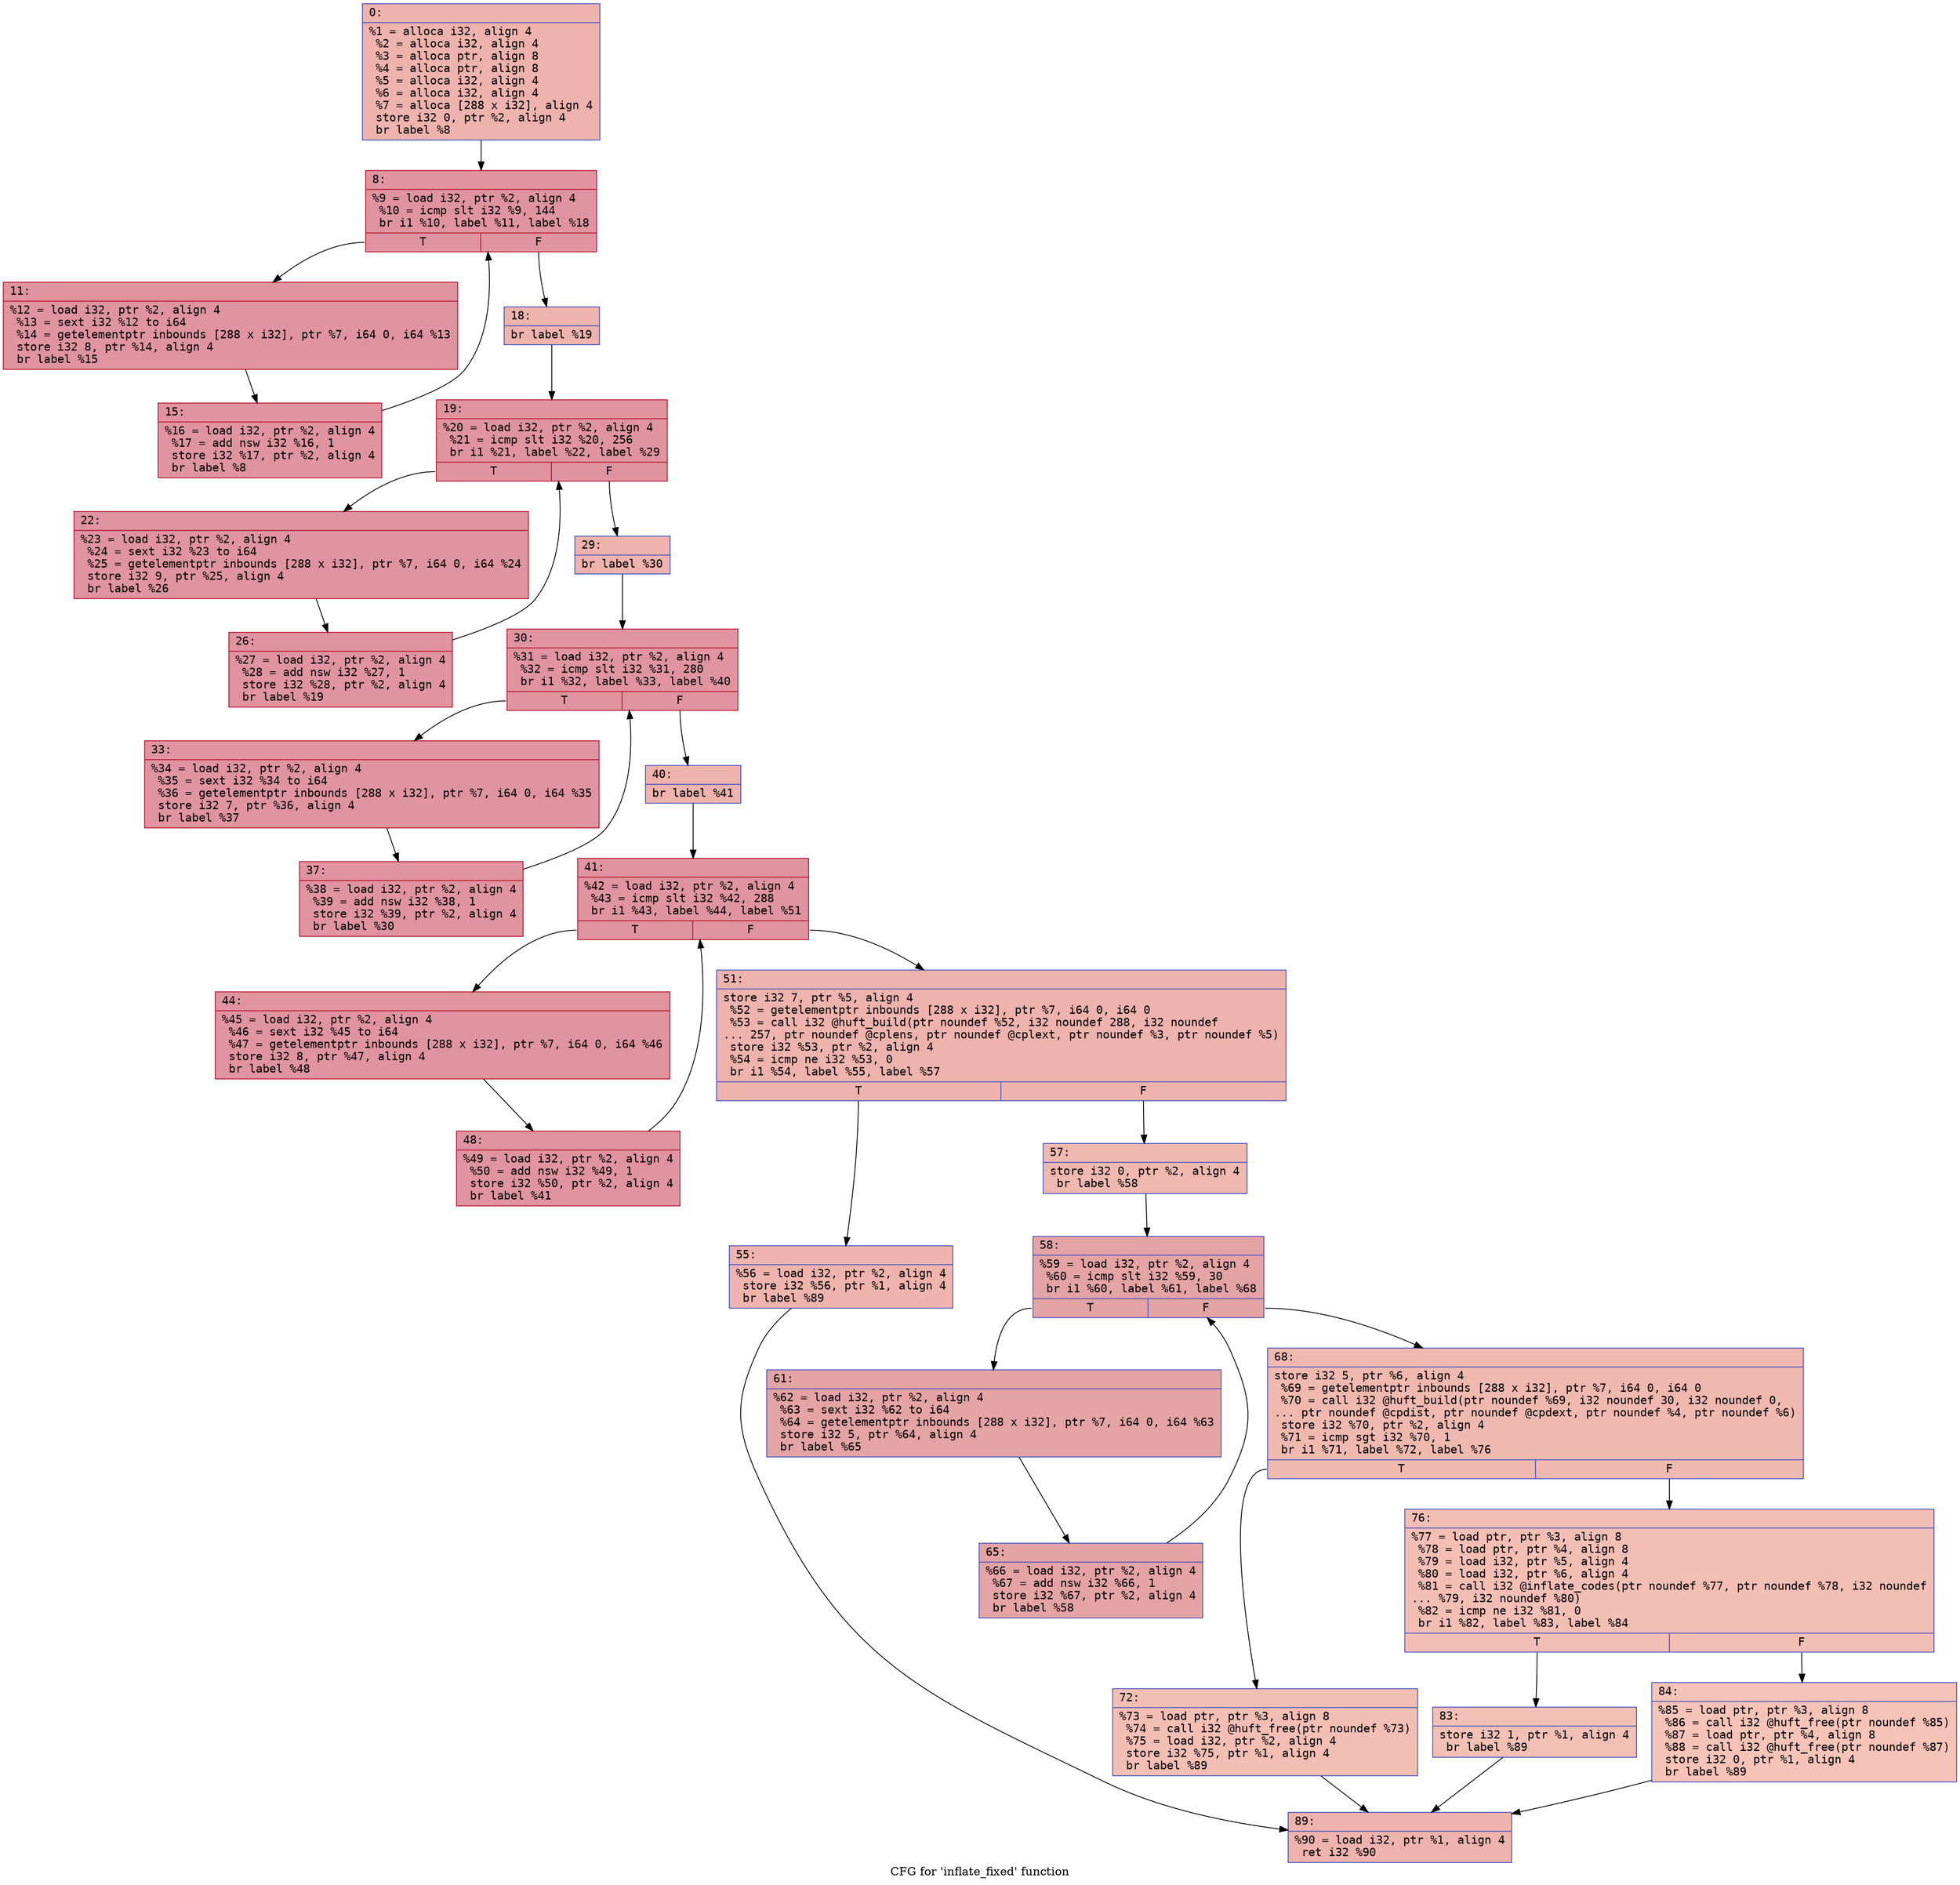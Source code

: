 digraph "CFG for 'inflate_fixed' function" {
	label="CFG for 'inflate_fixed' function";

	Node0x6000031da2b0 [shape=record,color="#3d50c3ff", style=filled, fillcolor="#d6524470" fontname="Courier",label="{0:\l|  %1 = alloca i32, align 4\l  %2 = alloca i32, align 4\l  %3 = alloca ptr, align 8\l  %4 = alloca ptr, align 8\l  %5 = alloca i32, align 4\l  %6 = alloca i32, align 4\l  %7 = alloca [288 x i32], align 4\l  store i32 0, ptr %2, align 4\l  br label %8\l}"];
	Node0x6000031da2b0 -> Node0x6000031da300[tooltip="0 -> 8\nProbability 100.00%" ];
	Node0x6000031da300 [shape=record,color="#b70d28ff", style=filled, fillcolor="#b70d2870" fontname="Courier",label="{8:\l|  %9 = load i32, ptr %2, align 4\l  %10 = icmp slt i32 %9, 144\l  br i1 %10, label %11, label %18\l|{<s0>T|<s1>F}}"];
	Node0x6000031da300:s0 -> Node0x6000031da350[tooltip="8 -> 11\nProbability 96.88%" ];
	Node0x6000031da300:s1 -> Node0x6000031da3f0[tooltip="8 -> 18\nProbability 3.12%" ];
	Node0x6000031da350 [shape=record,color="#b70d28ff", style=filled, fillcolor="#b70d2870" fontname="Courier",label="{11:\l|  %12 = load i32, ptr %2, align 4\l  %13 = sext i32 %12 to i64\l  %14 = getelementptr inbounds [288 x i32], ptr %7, i64 0, i64 %13\l  store i32 8, ptr %14, align 4\l  br label %15\l}"];
	Node0x6000031da350 -> Node0x6000031da3a0[tooltip="11 -> 15\nProbability 100.00%" ];
	Node0x6000031da3a0 [shape=record,color="#b70d28ff", style=filled, fillcolor="#b70d2870" fontname="Courier",label="{15:\l|  %16 = load i32, ptr %2, align 4\l  %17 = add nsw i32 %16, 1\l  store i32 %17, ptr %2, align 4\l  br label %8\l}"];
	Node0x6000031da3a0 -> Node0x6000031da300[tooltip="15 -> 8\nProbability 100.00%" ];
	Node0x6000031da3f0 [shape=record,color="#3d50c3ff", style=filled, fillcolor="#d6524470" fontname="Courier",label="{18:\l|  br label %19\l}"];
	Node0x6000031da3f0 -> Node0x6000031da440[tooltip="18 -> 19\nProbability 100.00%" ];
	Node0x6000031da440 [shape=record,color="#b70d28ff", style=filled, fillcolor="#b70d2870" fontname="Courier",label="{19:\l|  %20 = load i32, ptr %2, align 4\l  %21 = icmp slt i32 %20, 256\l  br i1 %21, label %22, label %29\l|{<s0>T|<s1>F}}"];
	Node0x6000031da440:s0 -> Node0x6000031da490[tooltip="19 -> 22\nProbability 96.88%" ];
	Node0x6000031da440:s1 -> Node0x6000031da530[tooltip="19 -> 29\nProbability 3.12%" ];
	Node0x6000031da490 [shape=record,color="#b70d28ff", style=filled, fillcolor="#b70d2870" fontname="Courier",label="{22:\l|  %23 = load i32, ptr %2, align 4\l  %24 = sext i32 %23 to i64\l  %25 = getelementptr inbounds [288 x i32], ptr %7, i64 0, i64 %24\l  store i32 9, ptr %25, align 4\l  br label %26\l}"];
	Node0x6000031da490 -> Node0x6000031da4e0[tooltip="22 -> 26\nProbability 100.00%" ];
	Node0x6000031da4e0 [shape=record,color="#b70d28ff", style=filled, fillcolor="#b70d2870" fontname="Courier",label="{26:\l|  %27 = load i32, ptr %2, align 4\l  %28 = add nsw i32 %27, 1\l  store i32 %28, ptr %2, align 4\l  br label %19\l}"];
	Node0x6000031da4e0 -> Node0x6000031da440[tooltip="26 -> 19\nProbability 100.00%" ];
	Node0x6000031da530 [shape=record,color="#3d50c3ff", style=filled, fillcolor="#d6524470" fontname="Courier",label="{29:\l|  br label %30\l}"];
	Node0x6000031da530 -> Node0x6000031da580[tooltip="29 -> 30\nProbability 100.00%" ];
	Node0x6000031da580 [shape=record,color="#b70d28ff", style=filled, fillcolor="#b70d2870" fontname="Courier",label="{30:\l|  %31 = load i32, ptr %2, align 4\l  %32 = icmp slt i32 %31, 280\l  br i1 %32, label %33, label %40\l|{<s0>T|<s1>F}}"];
	Node0x6000031da580:s0 -> Node0x6000031da5d0[tooltip="30 -> 33\nProbability 96.88%" ];
	Node0x6000031da580:s1 -> Node0x6000031da670[tooltip="30 -> 40\nProbability 3.12%" ];
	Node0x6000031da5d0 [shape=record,color="#b70d28ff", style=filled, fillcolor="#b70d2870" fontname="Courier",label="{33:\l|  %34 = load i32, ptr %2, align 4\l  %35 = sext i32 %34 to i64\l  %36 = getelementptr inbounds [288 x i32], ptr %7, i64 0, i64 %35\l  store i32 7, ptr %36, align 4\l  br label %37\l}"];
	Node0x6000031da5d0 -> Node0x6000031da620[tooltip="33 -> 37\nProbability 100.00%" ];
	Node0x6000031da620 [shape=record,color="#b70d28ff", style=filled, fillcolor="#b70d2870" fontname="Courier",label="{37:\l|  %38 = load i32, ptr %2, align 4\l  %39 = add nsw i32 %38, 1\l  store i32 %39, ptr %2, align 4\l  br label %30\l}"];
	Node0x6000031da620 -> Node0x6000031da580[tooltip="37 -> 30\nProbability 100.00%" ];
	Node0x6000031da670 [shape=record,color="#3d50c3ff", style=filled, fillcolor="#d6524470" fontname="Courier",label="{40:\l|  br label %41\l}"];
	Node0x6000031da670 -> Node0x6000031da6c0[tooltip="40 -> 41\nProbability 100.00%" ];
	Node0x6000031da6c0 [shape=record,color="#b70d28ff", style=filled, fillcolor="#b70d2870" fontname="Courier",label="{41:\l|  %42 = load i32, ptr %2, align 4\l  %43 = icmp slt i32 %42, 288\l  br i1 %43, label %44, label %51\l|{<s0>T|<s1>F}}"];
	Node0x6000031da6c0:s0 -> Node0x6000031da710[tooltip="41 -> 44\nProbability 96.88%" ];
	Node0x6000031da6c0:s1 -> Node0x6000031da7b0[tooltip="41 -> 51\nProbability 3.12%" ];
	Node0x6000031da710 [shape=record,color="#b70d28ff", style=filled, fillcolor="#b70d2870" fontname="Courier",label="{44:\l|  %45 = load i32, ptr %2, align 4\l  %46 = sext i32 %45 to i64\l  %47 = getelementptr inbounds [288 x i32], ptr %7, i64 0, i64 %46\l  store i32 8, ptr %47, align 4\l  br label %48\l}"];
	Node0x6000031da710 -> Node0x6000031da760[tooltip="44 -> 48\nProbability 100.00%" ];
	Node0x6000031da760 [shape=record,color="#b70d28ff", style=filled, fillcolor="#b70d2870" fontname="Courier",label="{48:\l|  %49 = load i32, ptr %2, align 4\l  %50 = add nsw i32 %49, 1\l  store i32 %50, ptr %2, align 4\l  br label %41\l}"];
	Node0x6000031da760 -> Node0x6000031da6c0[tooltip="48 -> 41\nProbability 100.00%" ];
	Node0x6000031da7b0 [shape=record,color="#3d50c3ff", style=filled, fillcolor="#d6524470" fontname="Courier",label="{51:\l|  store i32 7, ptr %5, align 4\l  %52 = getelementptr inbounds [288 x i32], ptr %7, i64 0, i64 0\l  %53 = call i32 @huft_build(ptr noundef %52, i32 noundef 288, i32 noundef\l... 257, ptr noundef @cplens, ptr noundef @cplext, ptr noundef %3, ptr noundef %5)\l  store i32 %53, ptr %2, align 4\l  %54 = icmp ne i32 %53, 0\l  br i1 %54, label %55, label %57\l|{<s0>T|<s1>F}}"];
	Node0x6000031da7b0:s0 -> Node0x6000031da800[tooltip="51 -> 55\nProbability 62.50%" ];
	Node0x6000031da7b0:s1 -> Node0x6000031da850[tooltip="51 -> 57\nProbability 37.50%" ];
	Node0x6000031da800 [shape=record,color="#3d50c3ff", style=filled, fillcolor="#d8564670" fontname="Courier",label="{55:\l|  %56 = load i32, ptr %2, align 4\l  store i32 %56, ptr %1, align 4\l  br label %89\l}"];
	Node0x6000031da800 -> Node0x6000031dab20[tooltip="55 -> 89\nProbability 100.00%" ];
	Node0x6000031da850 [shape=record,color="#3d50c3ff", style=filled, fillcolor="#de614d70" fontname="Courier",label="{57:\l|  store i32 0, ptr %2, align 4\l  br label %58\l}"];
	Node0x6000031da850 -> Node0x6000031da8a0[tooltip="57 -> 58\nProbability 100.00%" ];
	Node0x6000031da8a0 [shape=record,color="#3d50c3ff", style=filled, fillcolor="#c32e3170" fontname="Courier",label="{58:\l|  %59 = load i32, ptr %2, align 4\l  %60 = icmp slt i32 %59, 30\l  br i1 %60, label %61, label %68\l|{<s0>T|<s1>F}}"];
	Node0x6000031da8a0:s0 -> Node0x6000031da8f0[tooltip="58 -> 61\nProbability 96.88%" ];
	Node0x6000031da8a0:s1 -> Node0x6000031da990[tooltip="58 -> 68\nProbability 3.12%" ];
	Node0x6000031da8f0 [shape=record,color="#3d50c3ff", style=filled, fillcolor="#c32e3170" fontname="Courier",label="{61:\l|  %62 = load i32, ptr %2, align 4\l  %63 = sext i32 %62 to i64\l  %64 = getelementptr inbounds [288 x i32], ptr %7, i64 0, i64 %63\l  store i32 5, ptr %64, align 4\l  br label %65\l}"];
	Node0x6000031da8f0 -> Node0x6000031da940[tooltip="61 -> 65\nProbability 100.00%" ];
	Node0x6000031da940 [shape=record,color="#3d50c3ff", style=filled, fillcolor="#c32e3170" fontname="Courier",label="{65:\l|  %66 = load i32, ptr %2, align 4\l  %67 = add nsw i32 %66, 1\l  store i32 %67, ptr %2, align 4\l  br label %58\l}"];
	Node0x6000031da940 -> Node0x6000031da8a0[tooltip="65 -> 58\nProbability 100.00%" ];
	Node0x6000031da990 [shape=record,color="#3d50c3ff", style=filled, fillcolor="#de614d70" fontname="Courier",label="{68:\l|  store i32 5, ptr %6, align 4\l  %69 = getelementptr inbounds [288 x i32], ptr %7, i64 0, i64 0\l  %70 = call i32 @huft_build(ptr noundef %69, i32 noundef 30, i32 noundef 0,\l... ptr noundef @cpdist, ptr noundef @cpdext, ptr noundef %4, ptr noundef %6)\l  store i32 %70, ptr %2, align 4\l  %71 = icmp sgt i32 %70, 1\l  br i1 %71, label %72, label %76\l|{<s0>T|<s1>F}}"];
	Node0x6000031da990:s0 -> Node0x6000031da9e0[tooltip="68 -> 72\nProbability 50.00%" ];
	Node0x6000031da990:s1 -> Node0x6000031daa30[tooltip="68 -> 76\nProbability 50.00%" ];
	Node0x6000031da9e0 [shape=record,color="#3d50c3ff", style=filled, fillcolor="#e36c5570" fontname="Courier",label="{72:\l|  %73 = load ptr, ptr %3, align 8\l  %74 = call i32 @huft_free(ptr noundef %73)\l  %75 = load i32, ptr %2, align 4\l  store i32 %75, ptr %1, align 4\l  br label %89\l}"];
	Node0x6000031da9e0 -> Node0x6000031dab20[tooltip="72 -> 89\nProbability 100.00%" ];
	Node0x6000031daa30 [shape=record,color="#3d50c3ff", style=filled, fillcolor="#e36c5570" fontname="Courier",label="{76:\l|  %77 = load ptr, ptr %3, align 8\l  %78 = load ptr, ptr %4, align 8\l  %79 = load i32, ptr %5, align 4\l  %80 = load i32, ptr %6, align 4\l  %81 = call i32 @inflate_codes(ptr noundef %77, ptr noundef %78, i32 noundef\l... %79, i32 noundef %80)\l  %82 = icmp ne i32 %81, 0\l  br i1 %82, label %83, label %84\l|{<s0>T|<s1>F}}"];
	Node0x6000031daa30:s0 -> Node0x6000031daa80[tooltip="76 -> 83\nProbability 62.50%" ];
	Node0x6000031daa30:s1 -> Node0x6000031daad0[tooltip="76 -> 84\nProbability 37.50%" ];
	Node0x6000031daa80 [shape=record,color="#3d50c3ff", style=filled, fillcolor="#e5705870" fontname="Courier",label="{83:\l|  store i32 1, ptr %1, align 4\l  br label %89\l}"];
	Node0x6000031daa80 -> Node0x6000031dab20[tooltip="83 -> 89\nProbability 100.00%" ];
	Node0x6000031daad0 [shape=record,color="#3d50c3ff", style=filled, fillcolor="#e8765c70" fontname="Courier",label="{84:\l|  %85 = load ptr, ptr %3, align 8\l  %86 = call i32 @huft_free(ptr noundef %85)\l  %87 = load ptr, ptr %4, align 8\l  %88 = call i32 @huft_free(ptr noundef %87)\l  store i32 0, ptr %1, align 4\l  br label %89\l}"];
	Node0x6000031daad0 -> Node0x6000031dab20[tooltip="84 -> 89\nProbability 100.00%" ];
	Node0x6000031dab20 [shape=record,color="#3d50c3ff", style=filled, fillcolor="#d6524470" fontname="Courier",label="{89:\l|  %90 = load i32, ptr %1, align 4\l  ret i32 %90\l}"];
}

